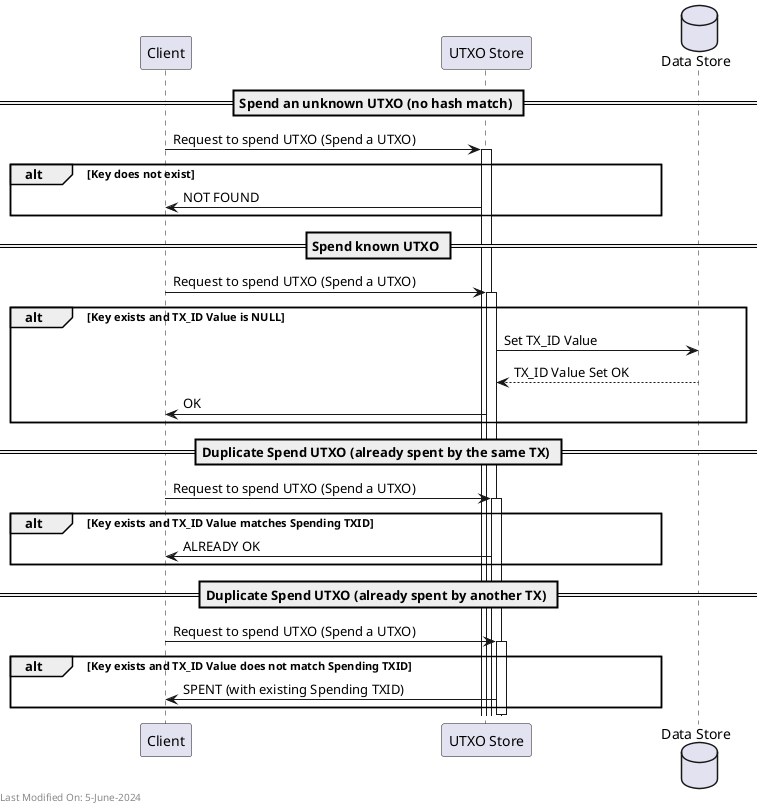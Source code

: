@startuml
skinparam ParticipantPadding 120

participant "Client" as Client
participant "UTXO Store" as Store
database "Data Store" as Data


== Spend an unknown UTXO (no hash match) ==

Client -> Store: Request to spend UTXO (Spend a UTXO)
activate Store

alt Key does not exist
    Store -> Client: NOT FOUND
end


== Spend known UTXO ==

Client -> Store: Request to spend UTXO (Spend a UTXO)
activate Store

alt Key exists and TX_ID Value is NULL
    Store -> Data: Set TX_ID Value
    Data --> Store: TX_ID Value Set OK
    Store -> Client: OK
end


== Duplicate Spend UTXO (already spent by the same TX) ==

Client -> Store: Request to spend UTXO (Spend a UTXO)
activate Store

alt Key exists and TX_ID Value matches Spending TXID
    Store -> Client: ALREADY OK
end

== Duplicate Spend UTXO (already spent by another TX) ==

Client -> Store: Request to spend UTXO (Spend a UTXO)
activate Store

alt Key exists and TX_ID Value does not match Spending TXID
    Store -> Client: SPENT (with existing Spending TXID)
end



deactivate Store

left footer Last Modified On: 5-June-2024

@enduml
